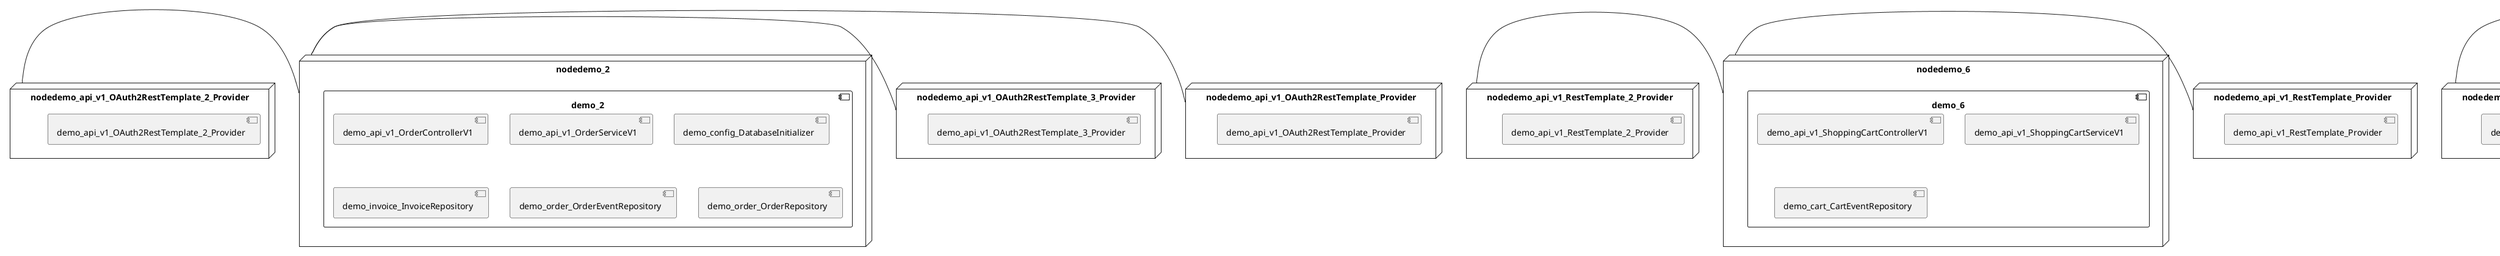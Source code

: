 @startuml
skinparam fixCircleLabelOverlapping true
skinparam componentStyle uml2
node nodedemo {
component demo {
[demo_api_v1_UserControllerV1] [[kbastani-spring-cloud-event-sourcing-example.system#_R_0js-46Ee66-MvHdkQH4w]]
[demo_api_v1_UserServiceV1] [[kbastani-spring-cloud-event-sourcing-example.system#_R_0js-46Ee66-MvHdkQH4w]]
[demo_user_UserRepository] [[kbastani-spring-cloud-event-sourcing-example.system#_R_0js-46Ee66-MvHdkQH4w]]
}
}
node nodedemo_2 {
component demo_2 {
[demo_api_v1_OrderControllerV1] [[kbastani-spring-cloud-event-sourcing-example.system#_R_0js-46Ee66-MvHdkQH4w]]
[demo_api_v1_OrderServiceV1] [[kbastani-spring-cloud-event-sourcing-example.system#_R_0js-46Ee66-MvHdkQH4w]]
[demo_config_DatabaseInitializer] [[kbastani-spring-cloud-event-sourcing-example.system#_R_0js-46Ee66-MvHdkQH4w]]
[demo_invoice_InvoiceRepository] [[kbastani-spring-cloud-event-sourcing-example.system#_R_0js-46Ee66-MvHdkQH4w]]
[demo_order_OrderEventRepository] [[kbastani-spring-cloud-event-sourcing-example.system#_R_0js-46Ee66-MvHdkQH4w]]
[demo_order_OrderRepository] [[kbastani-spring-cloud-event-sourcing-example.system#_R_0js-46Ee66-MvHdkQH4w]]
}
}
node nodedemo_3 {
component demo_3 {
[demo_UserController] [[kbastani-spring-cloud-event-sourcing-example.system#_R_0js-46Ee66-MvHdkQH4w]]
[demo_UserRepository] [[kbastani-spring-cloud-event-sourcing-example.system#_R_0js-46Ee66-MvHdkQH4w]]
[demo_UserService] [[kbastani-spring-cloud-event-sourcing-example.system#_R_0js-46Ee66-MvHdkQH4w]]
[demo_login_UserController] [[kbastani-spring-cloud-event-sourcing-example.system#_R_0js-46Ee66-MvHdkQH4w]]
}
}
node nodedemo_4 {
component demo_4 {
[demo_account_AccountRepository] [[kbastani-spring-cloud-event-sourcing-example.system#_R_0js-46Ee66-MvHdkQH4w]]
[demo_api_v1_AccountControllerV1] [[kbastani-spring-cloud-event-sourcing-example.system#_R_0js-46Ee66-MvHdkQH4w]]
[demo_api_v1_AccountServiceV1] [[kbastani-spring-cloud-event-sourcing-example.system#_R_0js-46Ee66-MvHdkQH4w]]
}
}
node nodedemo_5 {
component demo_5 {
[DatabaseInitializer] [[kbastani-spring-cloud-event-sourcing-example.system#_R_0js-46Ee66-MvHdkQH4w]]
}
}
node nodedemo_6 {
component demo_6 {
[demo_api_v1_ShoppingCartControllerV1] [[kbastani-spring-cloud-event-sourcing-example.system#_R_0js-46Ee66-MvHdkQH4w]]
[demo_api_v1_ShoppingCartServiceV1] [[kbastani-spring-cloud-event-sourcing-example.system#_R_0js-46Ee66-MvHdkQH4w]]
[demo_cart_CartEventRepository] [[kbastani-spring-cloud-event-sourcing-example.system#_R_0js-46Ee66-MvHdkQH4w]]
}
}
node nodedemo_7 {
component demo_7 {
[demo_api_v1_CatalogControllerV1] [[kbastani-spring-cloud-event-sourcing-example.system#_R_0js-46Ee66-MvHdkQH4w]]
[demo_api_v1_CatalogServiceV1] [[kbastani-spring-cloud-event-sourcing-example.system#_R_0js-46Ee66-MvHdkQH4w]]
[demo_catalog_CatalogInfoRepository] [[kbastani-spring-cloud-event-sourcing-example.system#_R_0js-46Ee66-MvHdkQH4w]]
}
}
node nodedemo_v1 {
component demo_v1 {
[demo_v1_InventoryControllerV1] [[kbastani-spring-cloud-event-sourcing-example.system#_R_0js-46Ee66-MvHdkQH4w]]
[demo_v1_InventoryServiceV1] [[kbastani-spring-cloud-event-sourcing-example.system#_R_0js-46Ee66-MvHdkQH4w]]
}
}
node nodedemo_api_v1_OAuth2RestTemplate_2_Provider {
[demo_api_v1_OAuth2RestTemplate_2_Provider] [[kbastani-spring-cloud-event-sourcing-example.system#_R_0js-46Ee66-MvHdkQH4w]]
}
node nodedemo_api_v1_OAuth2RestTemplate_3_Provider {
[demo_api_v1_OAuth2RestTemplate_3_Provider] [[kbastani-spring-cloud-event-sourcing-example.system#_R_0js-46Ee66-MvHdkQH4w]]
}
node nodedemo_api_v1_OAuth2RestTemplate_Provider {
[demo_api_v1_OAuth2RestTemplate_Provider] [[kbastani-spring-cloud-event-sourcing-example.system#_R_0js-46Ee66-MvHdkQH4w]]
}
node nodedemo_api_v1_RestTemplate_2_Provider {
[demo_api_v1_RestTemplate_2_Provider] [[kbastani-spring-cloud-event-sourcing-example.system#_R_0js-46Ee66-MvHdkQH4w]]
}
node nodedemo_api_v1_RestTemplate_Provider {
[demo_api_v1_RestTemplate_Provider] [[kbastani-spring-cloud-event-sourcing-example.system#_R_0js-46Ee66-MvHdkQH4w]]
}
node nodedemo_inventory_InventoryRepository_Provider {
[demo_inventory_InventoryRepository_Provider] [[kbastani-spring-cloud-event-sourcing-example.system#_R_0js-46Ee66-MvHdkQH4w]]
}
node nodedemo_login_AuthenticationManager_Provider {
[demo_login_AuthenticationManager_Provider] [[kbastani-spring-cloud-event-sourcing-example.system#_R_0js-46Ee66-MvHdkQH4w]]
}
node nodedemo_login_ClientDetailsService_Provider {
[demo_login_ClientDetailsService_Provider] [[kbastani-spring-cloud-event-sourcing-example.system#_R_0js-46Ee66-MvHdkQH4w]]
}
node nodedemo_login_HttpSessionSecurityContextRepository_Provider {
[demo_login_HttpSessionSecurityContextRepository_Provider] [[kbastani-spring-cloud-event-sourcing-example.system#_R_0js-46Ee66-MvHdkQH4w]]
}
node nodedemo_login_LoginController {
[demo_login_LoginController] [[kbastani-spring-cloud-event-sourcing-example.system#_R_0js-46Ee66-MvHdkQH4w]]
}
node nodedemo_product_ProductRepository_Provider {
[demo_product_ProductRepository_Provider] [[kbastani-spring-cloud-event-sourcing-example.system#_R_0js-46Ee66-MvHdkQH4w]]
}
node nodedemo_user_UserClientV1 {
[demo_user_UserClientV1] [[kbastani-spring-cloud-event-sourcing-example.system#_R_0js-46Ee66-MvHdkQH4w]]
}
node nodedemo_v1_Session_Provider {
[demo_v1_Session_Provider] [[kbastani-spring-cloud-event-sourcing-example.system#_R_0js-46Ee66-MvHdkQH4w]]
}
[nodedemo_api_v1_OAuth2RestTemplate_2_Provider] - [nodedemo_2]
[nodedemo_api_v1_OAuth2RestTemplate_3_Provider] - [nodedemo_2]
[nodedemo_api_v1_OAuth2RestTemplate_Provider] - [nodedemo_2]
[nodedemo_api_v1_RestTemplate_2_Provider] - [nodedemo_6]
[nodedemo_api_v1_RestTemplate_Provider] - [nodedemo_6]
[nodedemo_inventory_InventoryRepository_Provider] - [nodedemo_v1]
[nodedemo_login_AuthenticationManager_Provider] - [nodedemo_login_LoginController]
[nodedemo_login_ClientDetailsService_Provider] - [nodedemo_login_LoginController]
[nodedemo_login_HttpSessionSecurityContextRepository_Provider] - [nodedemo_login_LoginController]
[nodedemo_product_ProductRepository_Provider] - [nodedemo_v1]
[nodedemo_v1_Session_Provider] - [nodedemo_v1]
[nodedemo] - [nodedemo_user_UserClientV1]

@enduml
